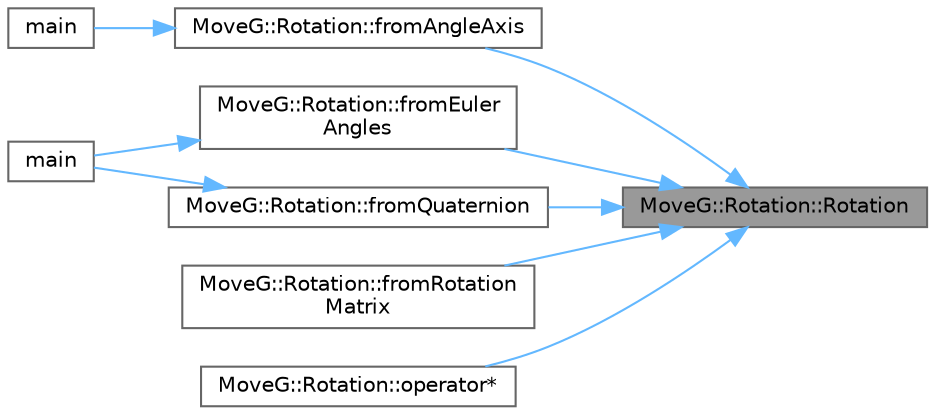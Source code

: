 digraph "MoveG::Rotation::Rotation"
{
 // INTERACTIVE_SVG=YES
 // LATEX_PDF_SIZE
  bgcolor="transparent";
  edge [fontname=Helvetica,fontsize=10,labelfontname=Helvetica,labelfontsize=10];
  node [fontname=Helvetica,fontsize=10,shape=box,height=0.2,width=0.4];
  rankdir="RL";
  Node1 [id="Node000001",label="MoveG::Rotation::Rotation",height=0.2,width=0.4,color="gray40", fillcolor="grey60", style="filled", fontcolor="black",tooltip="Default constructor."];
  Node1 -> Node2 [id="edge1_Node000001_Node000002",dir="back",color="steelblue1",style="solid",tooltip=" "];
  Node2 [id="Node000002",label="MoveG::Rotation::fromAngleAxis",height=0.2,width=0.4,color="grey40", fillcolor="white", style="filled",URL="$classMoveG_1_1Rotation.html#a52d9d17e80eb3739827d3672aa28ca4b",tooltip="Creates a rotation from an axis-angle representation."];
  Node2 -> Node3 [id="edge2_Node000002_Node000003",dir="back",color="steelblue1",style="solid",tooltip=" "];
  Node3 [id="Node000003",label="main",height=0.2,width=0.4,color="grey40", fillcolor="white", style="filled",URL="$pose__example_8cpp.html#ae66f6b31b5ad750f1fe042a706a4e3d4",tooltip=" "];
  Node1 -> Node4 [id="edge3_Node000001_Node000004",dir="back",color="steelblue1",style="solid",tooltip=" "];
  Node4 [id="Node000004",label="MoveG::Rotation::fromEuler\lAngles",height=0.2,width=0.4,color="grey40", fillcolor="white", style="filled",URL="$classMoveG_1_1Rotation.html#a5722eae6cda2bc6f5fe5d6bb7370edb0",tooltip="Creates a rotation from Euler angles."];
  Node4 -> Node5 [id="edge4_Node000004_Node000005",dir="back",color="steelblue1",style="solid",tooltip=" "];
  Node5 [id="Node000005",label="main",height=0.2,width=0.4,color="grey40", fillcolor="white", style="filled",URL="$rotation__example_8cpp.html#ae66f6b31b5ad750f1fe042a706a4e3d4",tooltip=" "];
  Node1 -> Node6 [id="edge5_Node000001_Node000006",dir="back",color="steelblue1",style="solid",tooltip=" "];
  Node6 [id="Node000006",label="MoveG::Rotation::fromQuaternion",height=0.2,width=0.4,color="grey40", fillcolor="white", style="filled",URL="$classMoveG_1_1Rotation.html#a7ea5db6f44fb550d28c9d5adb7d0950f",tooltip="Creates a rotation from a quaternion."];
  Node6 -> Node5 [id="edge6_Node000006_Node000005",dir="back",color="steelblue1",style="solid",tooltip=" "];
  Node1 -> Node7 [id="edge7_Node000001_Node000007",dir="back",color="steelblue1",style="solid",tooltip=" "];
  Node7 [id="Node000007",label="MoveG::Rotation::fromRotation\lMatrix",height=0.2,width=0.4,color="grey40", fillcolor="white", style="filled",URL="$classMoveG_1_1Rotation.html#a20642935f5501ffe8ffc6761e077fa5f",tooltip="Creates a rotation from a rotation matrix."];
  Node1 -> Node8 [id="edge8_Node000001_Node000008",dir="back",color="steelblue1",style="solid",tooltip=" "];
  Node8 [id="Node000008",label="MoveG::Rotation::operator*",height=0.2,width=0.4,color="grey40", fillcolor="white", style="filled",URL="$classMoveG_1_1Rotation.html#a061a42aa21dd629d85d4a406f11fbde1",tooltip="Composition of two rotations."];
}
